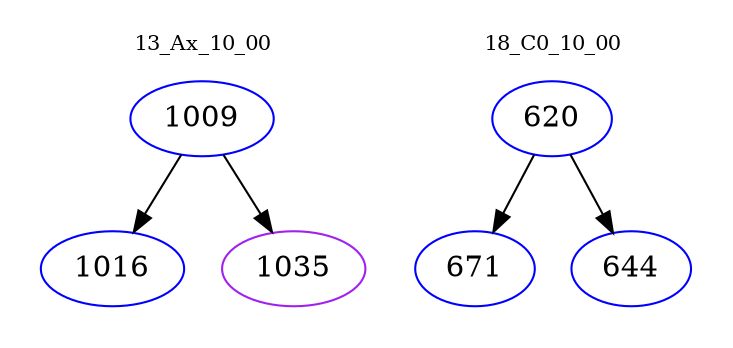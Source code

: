 digraph{
subgraph cluster_0 {
color = white
label = "13_Ax_10_00";
fontsize=10;
T0_1009 [label="1009", color="blue"]
T0_1009 -> T0_1016 [color="black"]
T0_1016 [label="1016", color="blue"]
T0_1009 -> T0_1035 [color="black"]
T0_1035 [label="1035", color="purple"]
}
subgraph cluster_1 {
color = white
label = "18_C0_10_00";
fontsize=10;
T1_620 [label="620", color="blue"]
T1_620 -> T1_671 [color="black"]
T1_671 [label="671", color="blue"]
T1_620 -> T1_644 [color="black"]
T1_644 [label="644", color="blue"]
}
}
